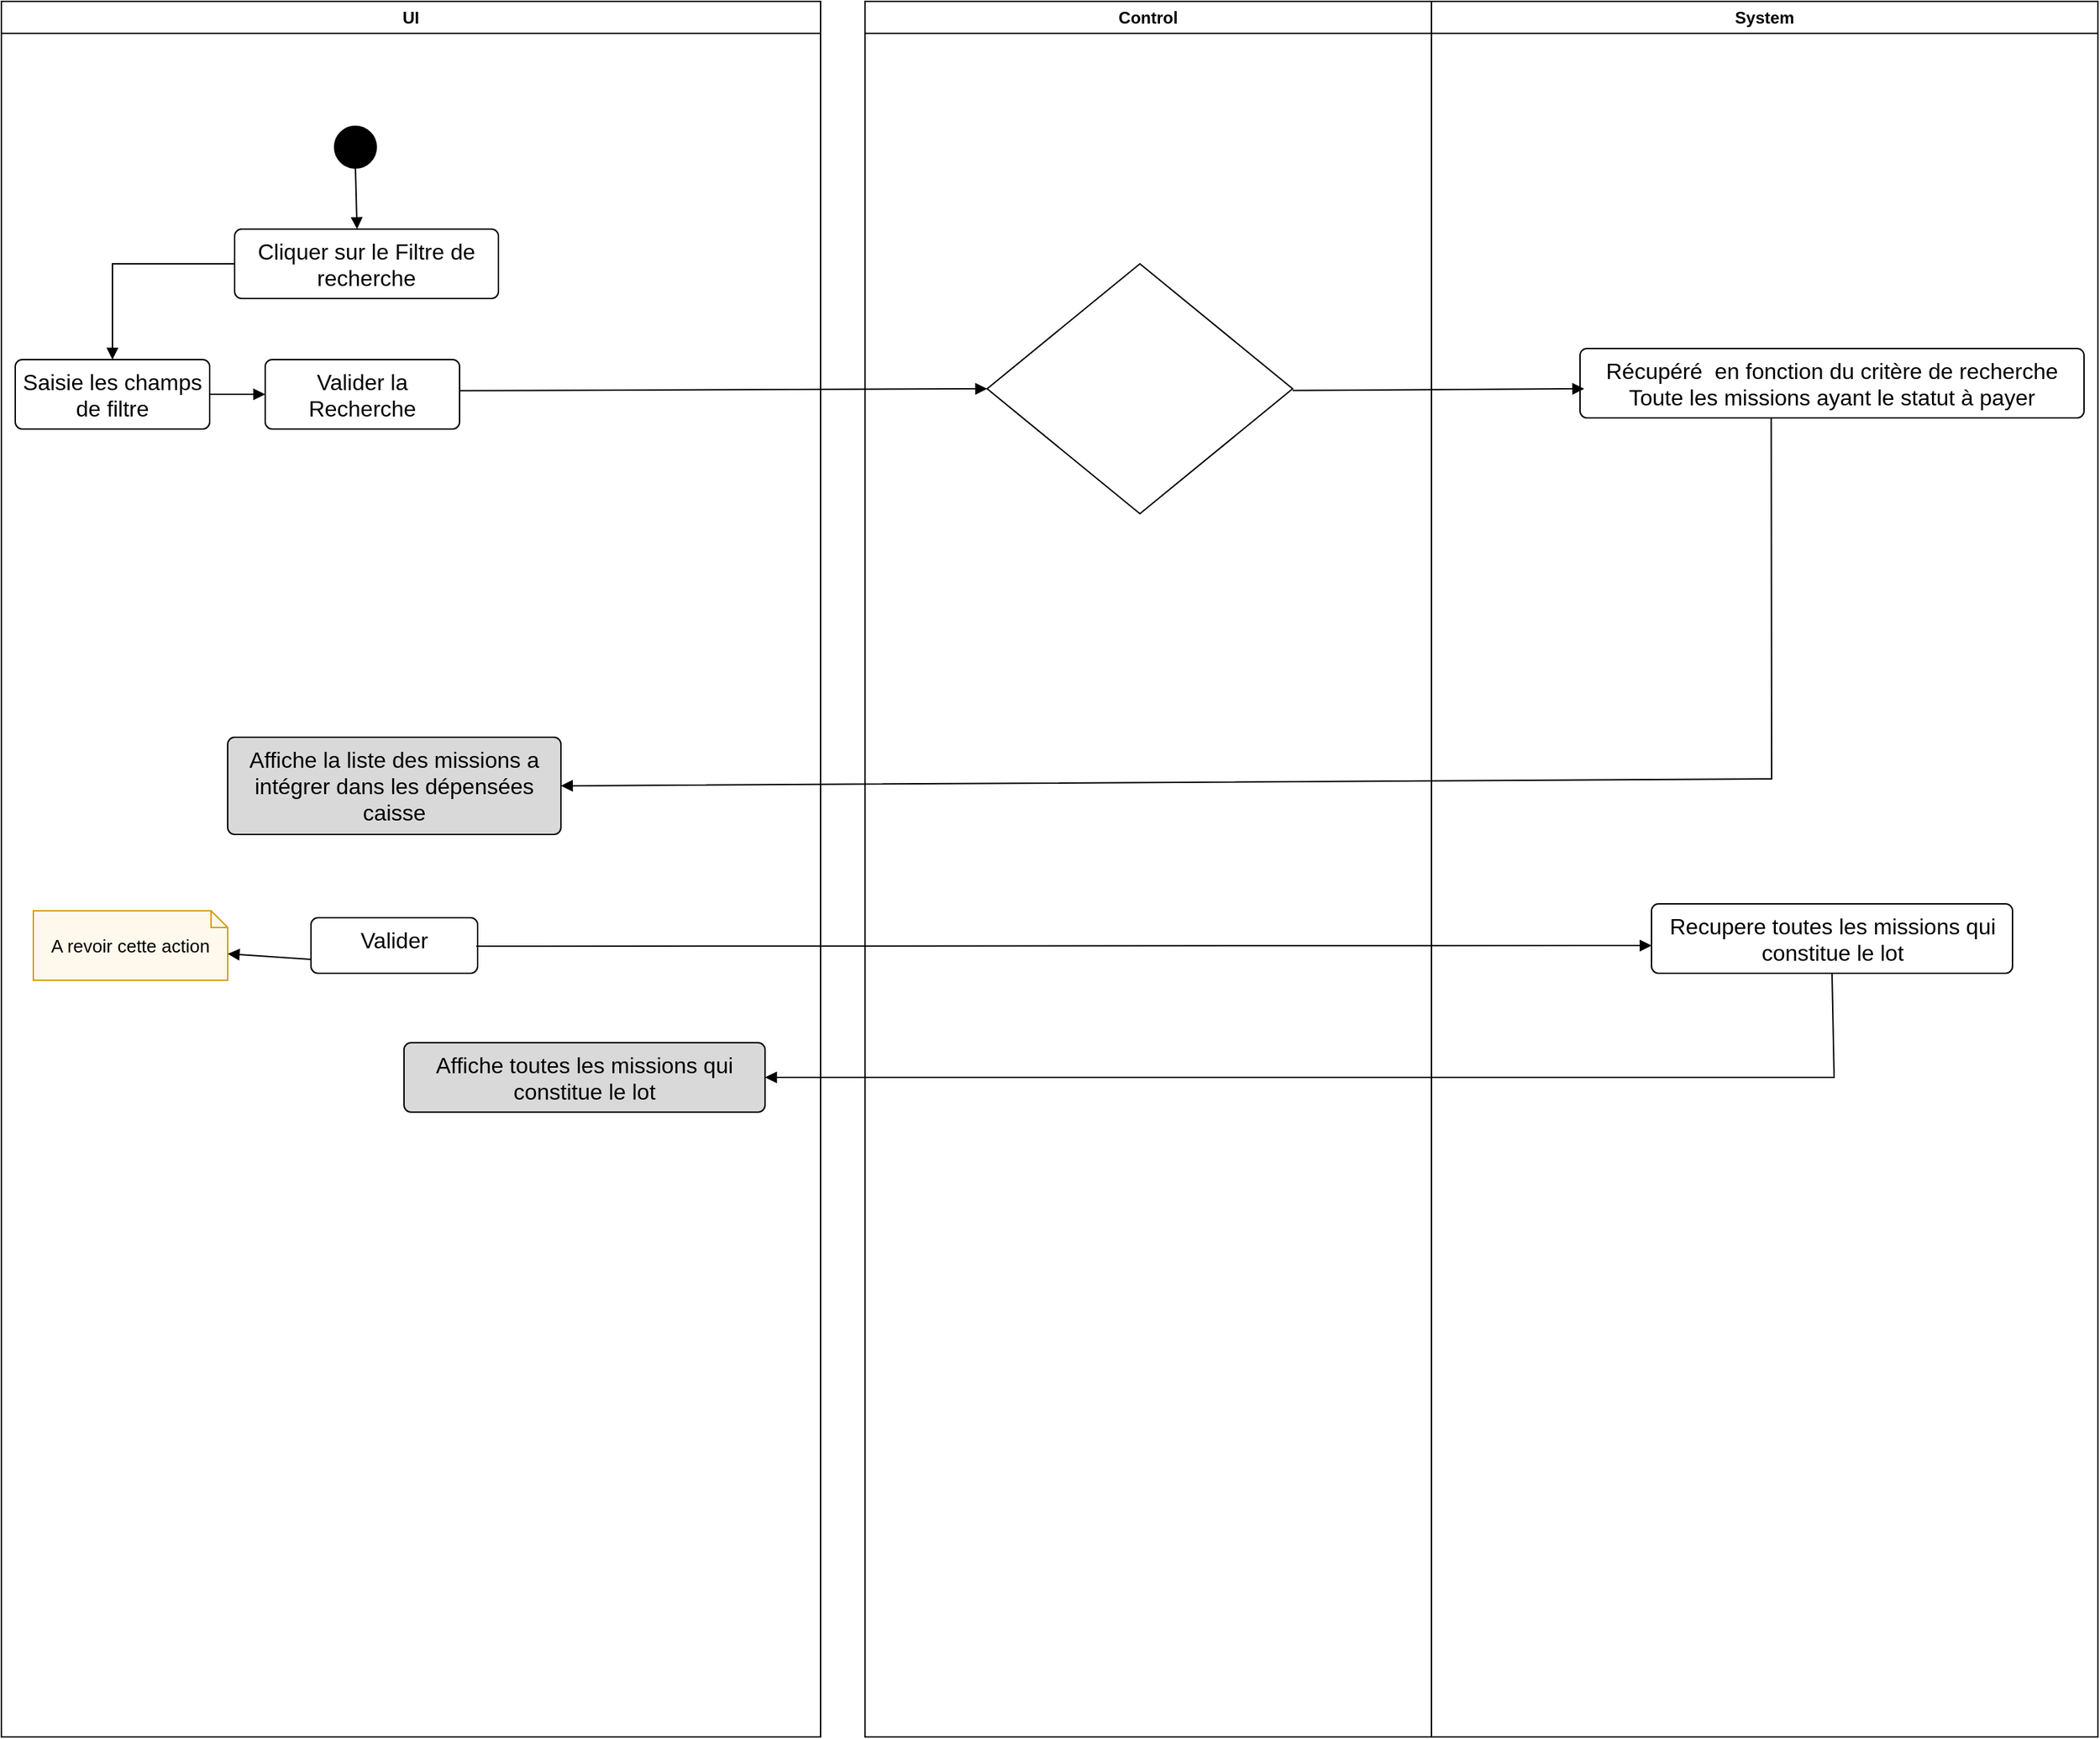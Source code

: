 <mxfile version="24.7.6">
  <diagram name="Page-1" id="U_9kujEDkQ-meCs3RQuU">
    <mxGraphModel dx="2275" dy="1242" grid="1" gridSize="10" guides="1" tooltips="1" connect="1" arrows="1" fold="1" page="1" pageScale="1" pageWidth="827" pageHeight="1169" math="0" shadow="0">
      <root>
        <mxCell id="0" />
        <mxCell id="1" parent="0" />
        <mxCell id="evggDLGjsq_z4R14QUM6-1" value="UI" style="swimlane;whiteSpace=wrap;html=1;" vertex="1" parent="1">
          <mxGeometry x="70" y="60" width="590" height="1250" as="geometry" />
        </mxCell>
        <mxCell id="evggDLGjsq_z4R14QUM6-2" value="" style="ellipse;fillColor=strokeColor;html=1;" vertex="1" parent="evggDLGjsq_z4R14QUM6-1">
          <mxGeometry x="240" y="90" width="30" height="30" as="geometry" />
        </mxCell>
        <mxCell id="evggDLGjsq_z4R14QUM6-3" value="&lt;font style=&quot;font-size: 16px;&quot;&gt;Cliquer sur le Filtre de recherche&lt;/font&gt;" style="html=1;align=center;verticalAlign=top;rounded=1;absoluteArcSize=1;arcSize=10;dashed=0;whiteSpace=wrap;" vertex="1" parent="evggDLGjsq_z4R14QUM6-1">
          <mxGeometry x="168" y="164" width="190" height="50" as="geometry" />
        </mxCell>
        <mxCell id="evggDLGjsq_z4R14QUM6-4" value="" style="html=1;verticalAlign=bottom;labelBackgroundColor=none;endArrow=block;endFill=1;rounded=0;entryX=0.464;entryY=0;entryDx=0;entryDy=0;exitX=0.5;exitY=1;exitDx=0;exitDy=0;entryPerimeter=0;" edge="1" parent="evggDLGjsq_z4R14QUM6-1" source="evggDLGjsq_z4R14QUM6-2" target="evggDLGjsq_z4R14QUM6-3">
          <mxGeometry width="160" relative="1" as="geometry">
            <mxPoint x="10" y="170" as="sourcePoint" />
            <mxPoint x="170" y="170" as="targetPoint" />
          </mxGeometry>
        </mxCell>
        <mxCell id="evggDLGjsq_z4R14QUM6-5" value="&lt;font style=&quot;font-size: 16px;&quot;&gt;Valider la Recherche&lt;/font&gt;" style="html=1;align=center;verticalAlign=top;rounded=1;absoluteArcSize=1;arcSize=10;dashed=0;whiteSpace=wrap;" vertex="1" parent="evggDLGjsq_z4R14QUM6-1">
          <mxGeometry x="190" y="258" width="140" height="50" as="geometry" />
        </mxCell>
        <mxCell id="evggDLGjsq_z4R14QUM6-6" value="&lt;font style=&quot;font-size: 16px;&quot;&gt;Affiche la liste des missions a intégrer dans les dépensées caisse&lt;/font&gt;" style="html=1;align=center;verticalAlign=top;rounded=1;absoluteArcSize=1;arcSize=10;dashed=0;whiteSpace=wrap;fillColor=#D9D9D9;" vertex="1" parent="evggDLGjsq_z4R14QUM6-1">
          <mxGeometry x="163" y="530" width="240" height="70" as="geometry" />
        </mxCell>
        <mxCell id="evggDLGjsq_z4R14QUM6-11" value="&lt;span style=&quot;font-size: 16px;&quot;&gt;Valider&lt;/span&gt;" style="html=1;align=center;verticalAlign=top;rounded=1;absoluteArcSize=1;arcSize=10;dashed=0;whiteSpace=wrap;" vertex="1" parent="evggDLGjsq_z4R14QUM6-1">
          <mxGeometry x="223" y="660" width="120" height="40" as="geometry" />
        </mxCell>
        <mxCell id="evggDLGjsq_z4R14QUM6-13" value="&lt;font style=&quot;font-size: 16px;&quot;&gt;Saisie les champs de filtre&lt;/font&gt;" style="html=1;align=center;verticalAlign=top;rounded=1;absoluteArcSize=1;arcSize=10;dashed=0;whiteSpace=wrap;" vertex="1" parent="evggDLGjsq_z4R14QUM6-1">
          <mxGeometry x="10" y="258" width="140" height="50" as="geometry" />
        </mxCell>
        <mxCell id="evggDLGjsq_z4R14QUM6-14" value="" style="html=1;verticalAlign=bottom;labelBackgroundColor=none;endArrow=block;endFill=1;rounded=0;entryX=0.5;entryY=0;entryDx=0;entryDy=0;exitX=0;exitY=0.5;exitDx=0;exitDy=0;entryPerimeter=0;" edge="1" parent="evggDLGjsq_z4R14QUM6-1" source="evggDLGjsq_z4R14QUM6-3" target="evggDLGjsq_z4R14QUM6-13">
          <mxGeometry width="160" relative="1" as="geometry">
            <mxPoint x="85" y="214" as="sourcePoint" />
            <mxPoint x="86" y="258" as="targetPoint" />
            <Array as="points">
              <mxPoint x="80" y="189" />
            </Array>
          </mxGeometry>
        </mxCell>
        <mxCell id="evggDLGjsq_z4R14QUM6-15" value="" style="html=1;verticalAlign=bottom;labelBackgroundColor=none;endArrow=block;endFill=1;rounded=0;entryX=0;entryY=0.5;entryDx=0;entryDy=0;exitX=1;exitY=0.5;exitDx=0;exitDy=0;" edge="1" parent="evggDLGjsq_z4R14QUM6-1" source="evggDLGjsq_z4R14QUM6-13" target="evggDLGjsq_z4R14QUM6-5">
          <mxGeometry width="160" relative="1" as="geometry">
            <mxPoint x="170" y="350" as="sourcePoint" />
            <mxPoint x="240" y="350" as="targetPoint" />
          </mxGeometry>
        </mxCell>
        <mxCell id="evggDLGjsq_z4R14QUM6-38" value="&lt;font style=&quot;font-size: 16px;&quot;&gt;Affiche toutes les missions qui constitue le lot&lt;/font&gt;" style="html=1;align=center;verticalAlign=top;rounded=1;absoluteArcSize=1;arcSize=10;dashed=0;whiteSpace=wrap;fillColor=#D9D9D9;" vertex="1" parent="evggDLGjsq_z4R14QUM6-1">
          <mxGeometry x="290" y="750" width="260" height="50" as="geometry" />
        </mxCell>
        <mxCell id="evggDLGjsq_z4R14QUM6-40" value="&lt;span style=&quot;font-size: 13px;&quot;&gt;A revoir cette action&lt;/span&gt;" style="shape=note2;boundedLbl=1;whiteSpace=wrap;html=1;size=12;verticalAlign=middle;align=center;fillColor=#FFF2D9;strokeColor=#D79B00;fillOpacity=50;" vertex="1" parent="evggDLGjsq_z4R14QUM6-1">
          <mxGeometry x="23" y="655" width="140" height="50" as="geometry" />
        </mxCell>
        <mxCell id="evggDLGjsq_z4R14QUM6-42" value="" style="html=1;verticalAlign=bottom;labelBackgroundColor=none;endArrow=block;endFill=1;rounded=0;entryX=0;entryY=0;entryDx=140;entryDy=31;exitX=0;exitY=0.75;exitDx=0;exitDy=0;entryPerimeter=0;" edge="1" parent="evggDLGjsq_z4R14QUM6-1" source="evggDLGjsq_z4R14QUM6-11" target="evggDLGjsq_z4R14QUM6-40">
          <mxGeometry width="160" relative="1" as="geometry">
            <mxPoint x="180" y="757" as="sourcePoint" />
            <mxPoint x="220" y="757" as="targetPoint" />
          </mxGeometry>
        </mxCell>
        <mxCell id="evggDLGjsq_z4R14QUM6-21" value="Control" style="swimlane;whiteSpace=wrap;html=1;" vertex="1" parent="1">
          <mxGeometry x="692" y="60" width="408" height="1250" as="geometry" />
        </mxCell>
        <mxCell id="evggDLGjsq_z4R14QUM6-22" value="" style="rhombus;fontSize=18;fontStyle=2" vertex="1" parent="evggDLGjsq_z4R14QUM6-21">
          <mxGeometry x="88" y="189" width="220" height="180" as="geometry" />
        </mxCell>
        <mxCell id="evggDLGjsq_z4R14QUM6-25" value="" style="html=1;verticalAlign=bottom;labelBackgroundColor=none;endArrow=block;endFill=1;rounded=0;entryX=0.006;entryY=0.89;entryDx=0;entryDy=0;entryPerimeter=0;" edge="1" parent="evggDLGjsq_z4R14QUM6-21">
          <mxGeometry width="160" relative="1" as="geometry">
            <mxPoint x="-280" y="680.5" as="sourcePoint" />
            <mxPoint x="566.56" y="680" as="targetPoint" />
          </mxGeometry>
        </mxCell>
        <mxCell id="evggDLGjsq_z4R14QUM6-26" value="System" style="swimlane;whiteSpace=wrap;html=1;" vertex="1" parent="1">
          <mxGeometry x="1100" y="60" width="480" height="1250" as="geometry" />
        </mxCell>
        <mxCell id="evggDLGjsq_z4R14QUM6-27" value="&lt;font style=&quot;font-size: 16px;&quot;&gt;Récupéré&amp;nbsp; en fonction du critère de recherche Toute les missions ayant le statut à payer&lt;/font&gt;" style="html=1;align=center;verticalAlign=top;rounded=1;absoluteArcSize=1;arcSize=10;dashed=0;whiteSpace=wrap;" vertex="1" parent="evggDLGjsq_z4R14QUM6-26">
          <mxGeometry x="107" y="250" width="363" height="50" as="geometry" />
        </mxCell>
        <mxCell id="evggDLGjsq_z4R14QUM6-28" value="" style="html=1;verticalAlign=bottom;labelBackgroundColor=none;endArrow=block;endFill=1;rounded=0;" edge="1" parent="evggDLGjsq_z4R14QUM6-26">
          <mxGeometry width="160" relative="1" as="geometry">
            <mxPoint x="-100" y="280.29" as="sourcePoint" />
            <mxPoint x="110" y="279" as="targetPoint" />
          </mxGeometry>
        </mxCell>
        <mxCell id="evggDLGjsq_z4R14QUM6-37" value="&lt;font style=&quot;font-size: 16px;&quot;&gt;Recupere toutes les missions qui constitue le lot&lt;/font&gt;" style="html=1;align=center;verticalAlign=top;rounded=1;absoluteArcSize=1;arcSize=10;dashed=0;whiteSpace=wrap;" vertex="1" parent="evggDLGjsq_z4R14QUM6-26">
          <mxGeometry x="158.5" y="650" width="260" height="50" as="geometry" />
        </mxCell>
        <mxCell id="evggDLGjsq_z4R14QUM6-31" value="" style="html=1;verticalAlign=bottom;labelBackgroundColor=none;endArrow=block;endFill=1;rounded=0;exitX=0.459;exitY=1.093;exitDx=0;exitDy=0;exitPerimeter=0;entryX=1;entryY=0.5;entryDx=0;entryDy=0;" edge="1" parent="1" target="evggDLGjsq_z4R14QUM6-6">
          <mxGeometry width="160" relative="1" as="geometry">
            <mxPoint x="1344.7" y="359.65" as="sourcePoint" />
            <mxPoint x="530" y="470" as="targetPoint" />
            <Array as="points">
              <mxPoint x="1345" y="620" />
            </Array>
          </mxGeometry>
        </mxCell>
        <mxCell id="evggDLGjsq_z4R14QUM6-33" value="" style="html=1;verticalAlign=bottom;labelBackgroundColor=none;endArrow=block;endFill=1;rounded=0;entryX=0;entryY=0.5;entryDx=0;entryDy=0;exitX=0.999;exitY=0.448;exitDx=0;exitDy=0;exitPerimeter=0;" edge="1" parent="1" source="evggDLGjsq_z4R14QUM6-5" target="evggDLGjsq_z4R14QUM6-22">
          <mxGeometry width="160" relative="1" as="geometry">
            <mxPoint x="470" y="340" as="sourcePoint" />
            <mxPoint x="650" y="340" as="targetPoint" />
          </mxGeometry>
        </mxCell>
        <mxCell id="evggDLGjsq_z4R14QUM6-39" value="" style="html=1;verticalAlign=bottom;labelBackgroundColor=none;endArrow=block;endFill=1;rounded=0;entryX=1;entryY=0.5;entryDx=0;entryDy=0;exitX=0.5;exitY=1;exitDx=0;exitDy=0;" edge="1" parent="1" source="evggDLGjsq_z4R14QUM6-37" target="evggDLGjsq_z4R14QUM6-38">
          <mxGeometry width="160" relative="1" as="geometry">
            <mxPoint x="1400" y="840" as="sourcePoint" />
            <mxPoint x="1506.56" y="920" as="targetPoint" />
            <Array as="points">
              <mxPoint x="1390" y="835" />
            </Array>
          </mxGeometry>
        </mxCell>
      </root>
    </mxGraphModel>
  </diagram>
</mxfile>
